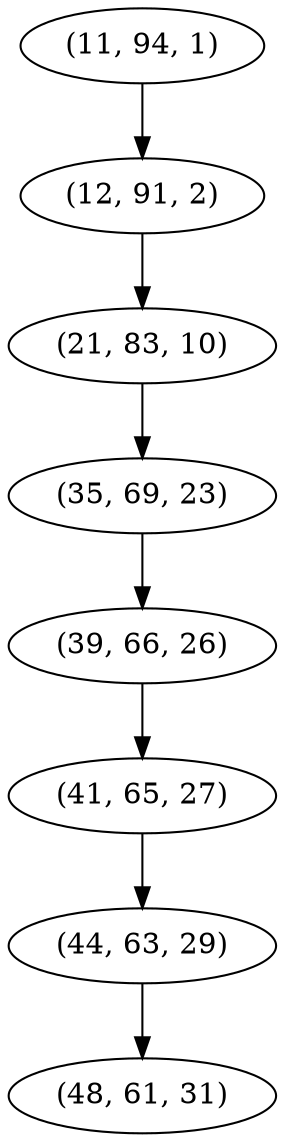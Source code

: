 digraph tree {
    "(11, 94, 1)";
    "(12, 91, 2)";
    "(21, 83, 10)";
    "(35, 69, 23)";
    "(39, 66, 26)";
    "(41, 65, 27)";
    "(44, 63, 29)";
    "(48, 61, 31)";
    "(11, 94, 1)" -> "(12, 91, 2)";
    "(12, 91, 2)" -> "(21, 83, 10)";
    "(21, 83, 10)" -> "(35, 69, 23)";
    "(35, 69, 23)" -> "(39, 66, 26)";
    "(39, 66, 26)" -> "(41, 65, 27)";
    "(41, 65, 27)" -> "(44, 63, 29)";
    "(44, 63, 29)" -> "(48, 61, 31)";
}
